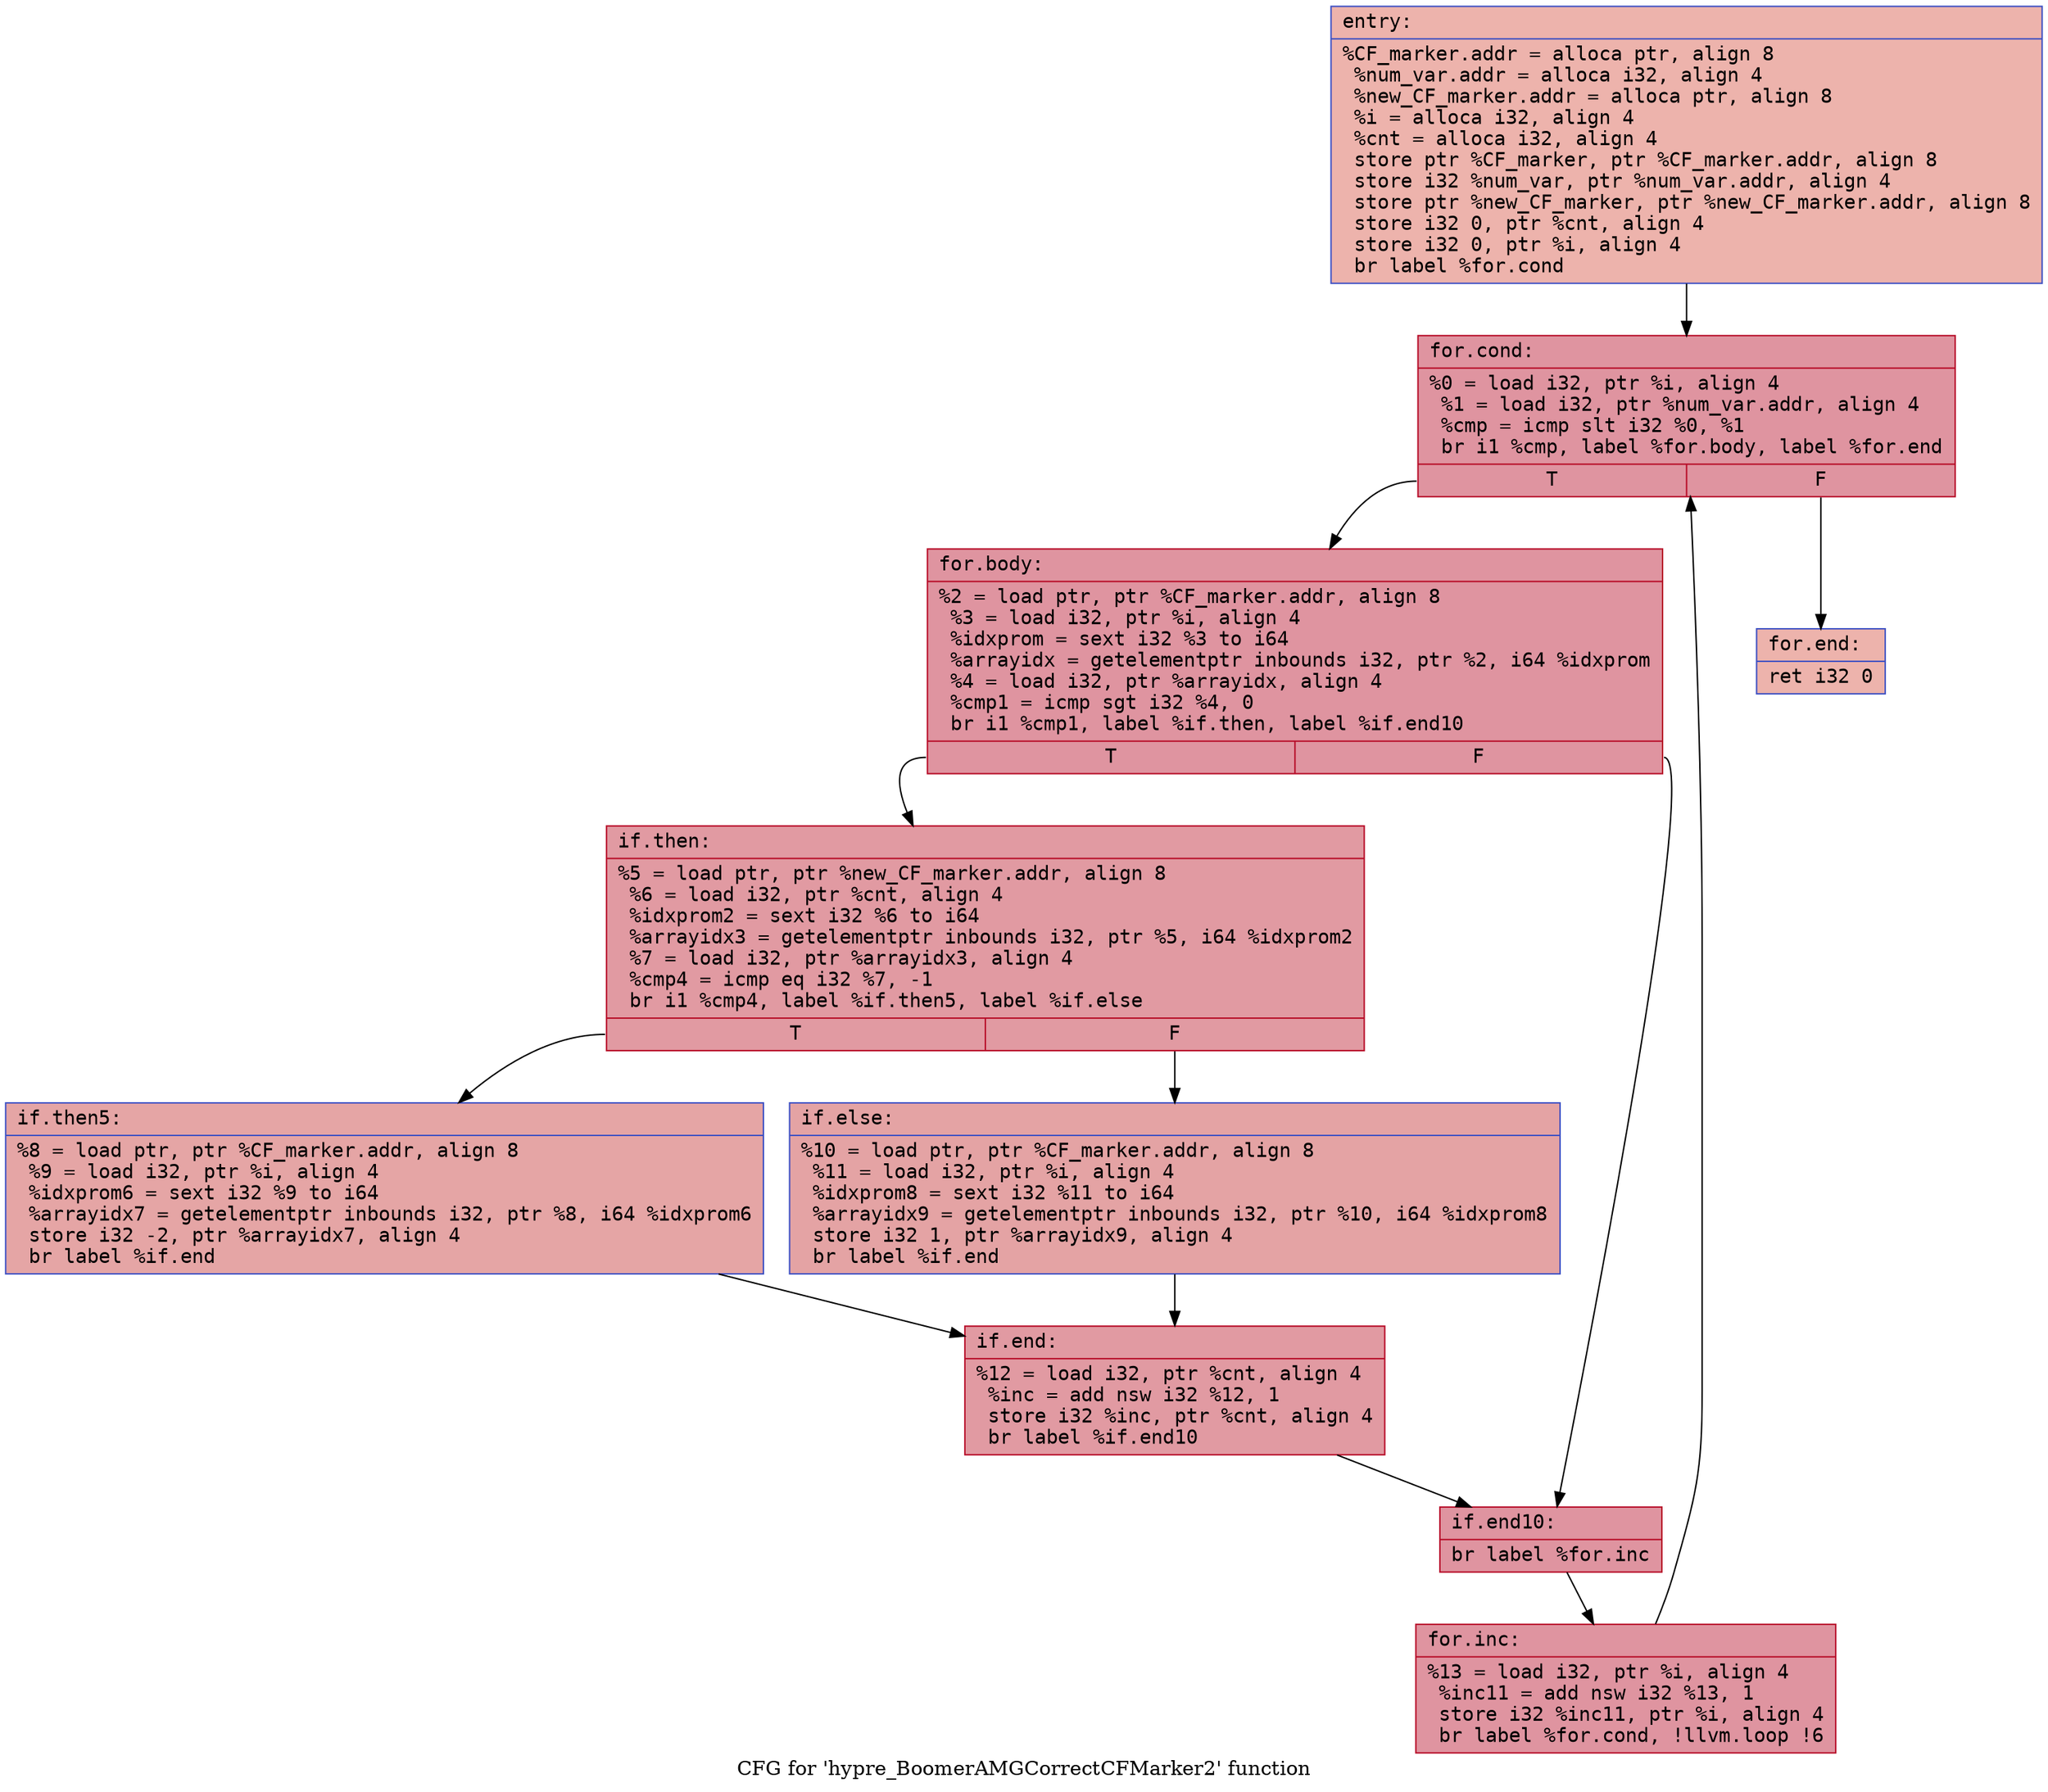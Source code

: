 digraph "CFG for 'hypre_BoomerAMGCorrectCFMarker2' function" {
	label="CFG for 'hypre_BoomerAMGCorrectCFMarker2' function";

	Node0x55f0717b3e80 [shape=record,color="#3d50c3ff", style=filled, fillcolor="#d6524470" fontname="Courier",label="{entry:\l|  %CF_marker.addr = alloca ptr, align 8\l  %num_var.addr = alloca i32, align 4\l  %new_CF_marker.addr = alloca ptr, align 8\l  %i = alloca i32, align 4\l  %cnt = alloca i32, align 4\l  store ptr %CF_marker, ptr %CF_marker.addr, align 8\l  store i32 %num_var, ptr %num_var.addr, align 4\l  store ptr %new_CF_marker, ptr %new_CF_marker.addr, align 8\l  store i32 0, ptr %cnt, align 4\l  store i32 0, ptr %i, align 4\l  br label %for.cond\l}"];
	Node0x55f0717b3e80 -> Node0x55f0717b4570[tooltip="entry -> for.cond\nProbability 100.00%" ];
	Node0x55f0717b4570 [shape=record,color="#b70d28ff", style=filled, fillcolor="#b70d2870" fontname="Courier",label="{for.cond:\l|  %0 = load i32, ptr %i, align 4\l  %1 = load i32, ptr %num_var.addr, align 4\l  %cmp = icmp slt i32 %0, %1\l  br i1 %cmp, label %for.body, label %for.end\l|{<s0>T|<s1>F}}"];
	Node0x55f0717b4570:s0 -> Node0x55f0717b47e0[tooltip="for.cond -> for.body\nProbability 96.88%" ];
	Node0x55f0717b4570:s1 -> Node0x55f0717b4830[tooltip="for.cond -> for.end\nProbability 3.12%" ];
	Node0x55f0717b47e0 [shape=record,color="#b70d28ff", style=filled, fillcolor="#b70d2870" fontname="Courier",label="{for.body:\l|  %2 = load ptr, ptr %CF_marker.addr, align 8\l  %3 = load i32, ptr %i, align 4\l  %idxprom = sext i32 %3 to i64\l  %arrayidx = getelementptr inbounds i32, ptr %2, i64 %idxprom\l  %4 = load i32, ptr %arrayidx, align 4\l  %cmp1 = icmp sgt i32 %4, 0\l  br i1 %cmp1, label %if.then, label %if.end10\l|{<s0>T|<s1>F}}"];
	Node0x55f0717b47e0:s0 -> Node0x55f0717b4e50[tooltip="for.body -> if.then\nProbability 62.50%" ];
	Node0x55f0717b47e0:s1 -> Node0x55f0717b4ec0[tooltip="for.body -> if.end10\nProbability 37.50%" ];
	Node0x55f0717b4e50 [shape=record,color="#b70d28ff", style=filled, fillcolor="#bb1b2c70" fontname="Courier",label="{if.then:\l|  %5 = load ptr, ptr %new_CF_marker.addr, align 8\l  %6 = load i32, ptr %cnt, align 4\l  %idxprom2 = sext i32 %6 to i64\l  %arrayidx3 = getelementptr inbounds i32, ptr %5, i64 %idxprom2\l  %7 = load i32, ptr %arrayidx3, align 4\l  %cmp4 = icmp eq i32 %7, -1\l  br i1 %cmp4, label %if.then5, label %if.else\l|{<s0>T|<s1>F}}"];
	Node0x55f0717b4e50:s0 -> Node0x55f0717b5390[tooltip="if.then -> if.then5\nProbability 37.50%" ];
	Node0x55f0717b4e50:s1 -> Node0x55f0717b5410[tooltip="if.then -> if.else\nProbability 62.50%" ];
	Node0x55f0717b5390 [shape=record,color="#3d50c3ff", style=filled, fillcolor="#c5333470" fontname="Courier",label="{if.then5:\l|  %8 = load ptr, ptr %CF_marker.addr, align 8\l  %9 = load i32, ptr %i, align 4\l  %idxprom6 = sext i32 %9 to i64\l  %arrayidx7 = getelementptr inbounds i32, ptr %8, i64 %idxprom6\l  store i32 -2, ptr %arrayidx7, align 4\l  br label %if.end\l}"];
	Node0x55f0717b5390 -> Node0x55f0717b4970[tooltip="if.then5 -> if.end\nProbability 100.00%" ];
	Node0x55f0717b5410 [shape=record,color="#3d50c3ff", style=filled, fillcolor="#c32e3170" fontname="Courier",label="{if.else:\l|  %10 = load ptr, ptr %CF_marker.addr, align 8\l  %11 = load i32, ptr %i, align 4\l  %idxprom8 = sext i32 %11 to i64\l  %arrayidx9 = getelementptr inbounds i32, ptr %10, i64 %idxprom8\l  store i32 1, ptr %arrayidx9, align 4\l  br label %if.end\l}"];
	Node0x55f0717b5410 -> Node0x55f0717b4970[tooltip="if.else -> if.end\nProbability 100.00%" ];
	Node0x55f0717b4970 [shape=record,color="#b70d28ff", style=filled, fillcolor="#bb1b2c70" fontname="Courier",label="{if.end:\l|  %12 = load i32, ptr %cnt, align 4\l  %inc = add nsw i32 %12, 1\l  store i32 %inc, ptr %cnt, align 4\l  br label %if.end10\l}"];
	Node0x55f0717b4970 -> Node0x55f0717b4ec0[tooltip="if.end -> if.end10\nProbability 100.00%" ];
	Node0x55f0717b4ec0 [shape=record,color="#b70d28ff", style=filled, fillcolor="#b70d2870" fontname="Courier",label="{if.end10:\l|  br label %for.inc\l}"];
	Node0x55f0717b4ec0 -> Node0x55f0717b60f0[tooltip="if.end10 -> for.inc\nProbability 100.00%" ];
	Node0x55f0717b60f0 [shape=record,color="#b70d28ff", style=filled, fillcolor="#b70d2870" fontname="Courier",label="{for.inc:\l|  %13 = load i32, ptr %i, align 4\l  %inc11 = add nsw i32 %13, 1\l  store i32 %inc11, ptr %i, align 4\l  br label %for.cond, !llvm.loop !6\l}"];
	Node0x55f0717b60f0 -> Node0x55f0717b4570[tooltip="for.inc -> for.cond\nProbability 100.00%" ];
	Node0x55f0717b4830 [shape=record,color="#3d50c3ff", style=filled, fillcolor="#d6524470" fontname="Courier",label="{for.end:\l|  ret i32 0\l}"];
}

